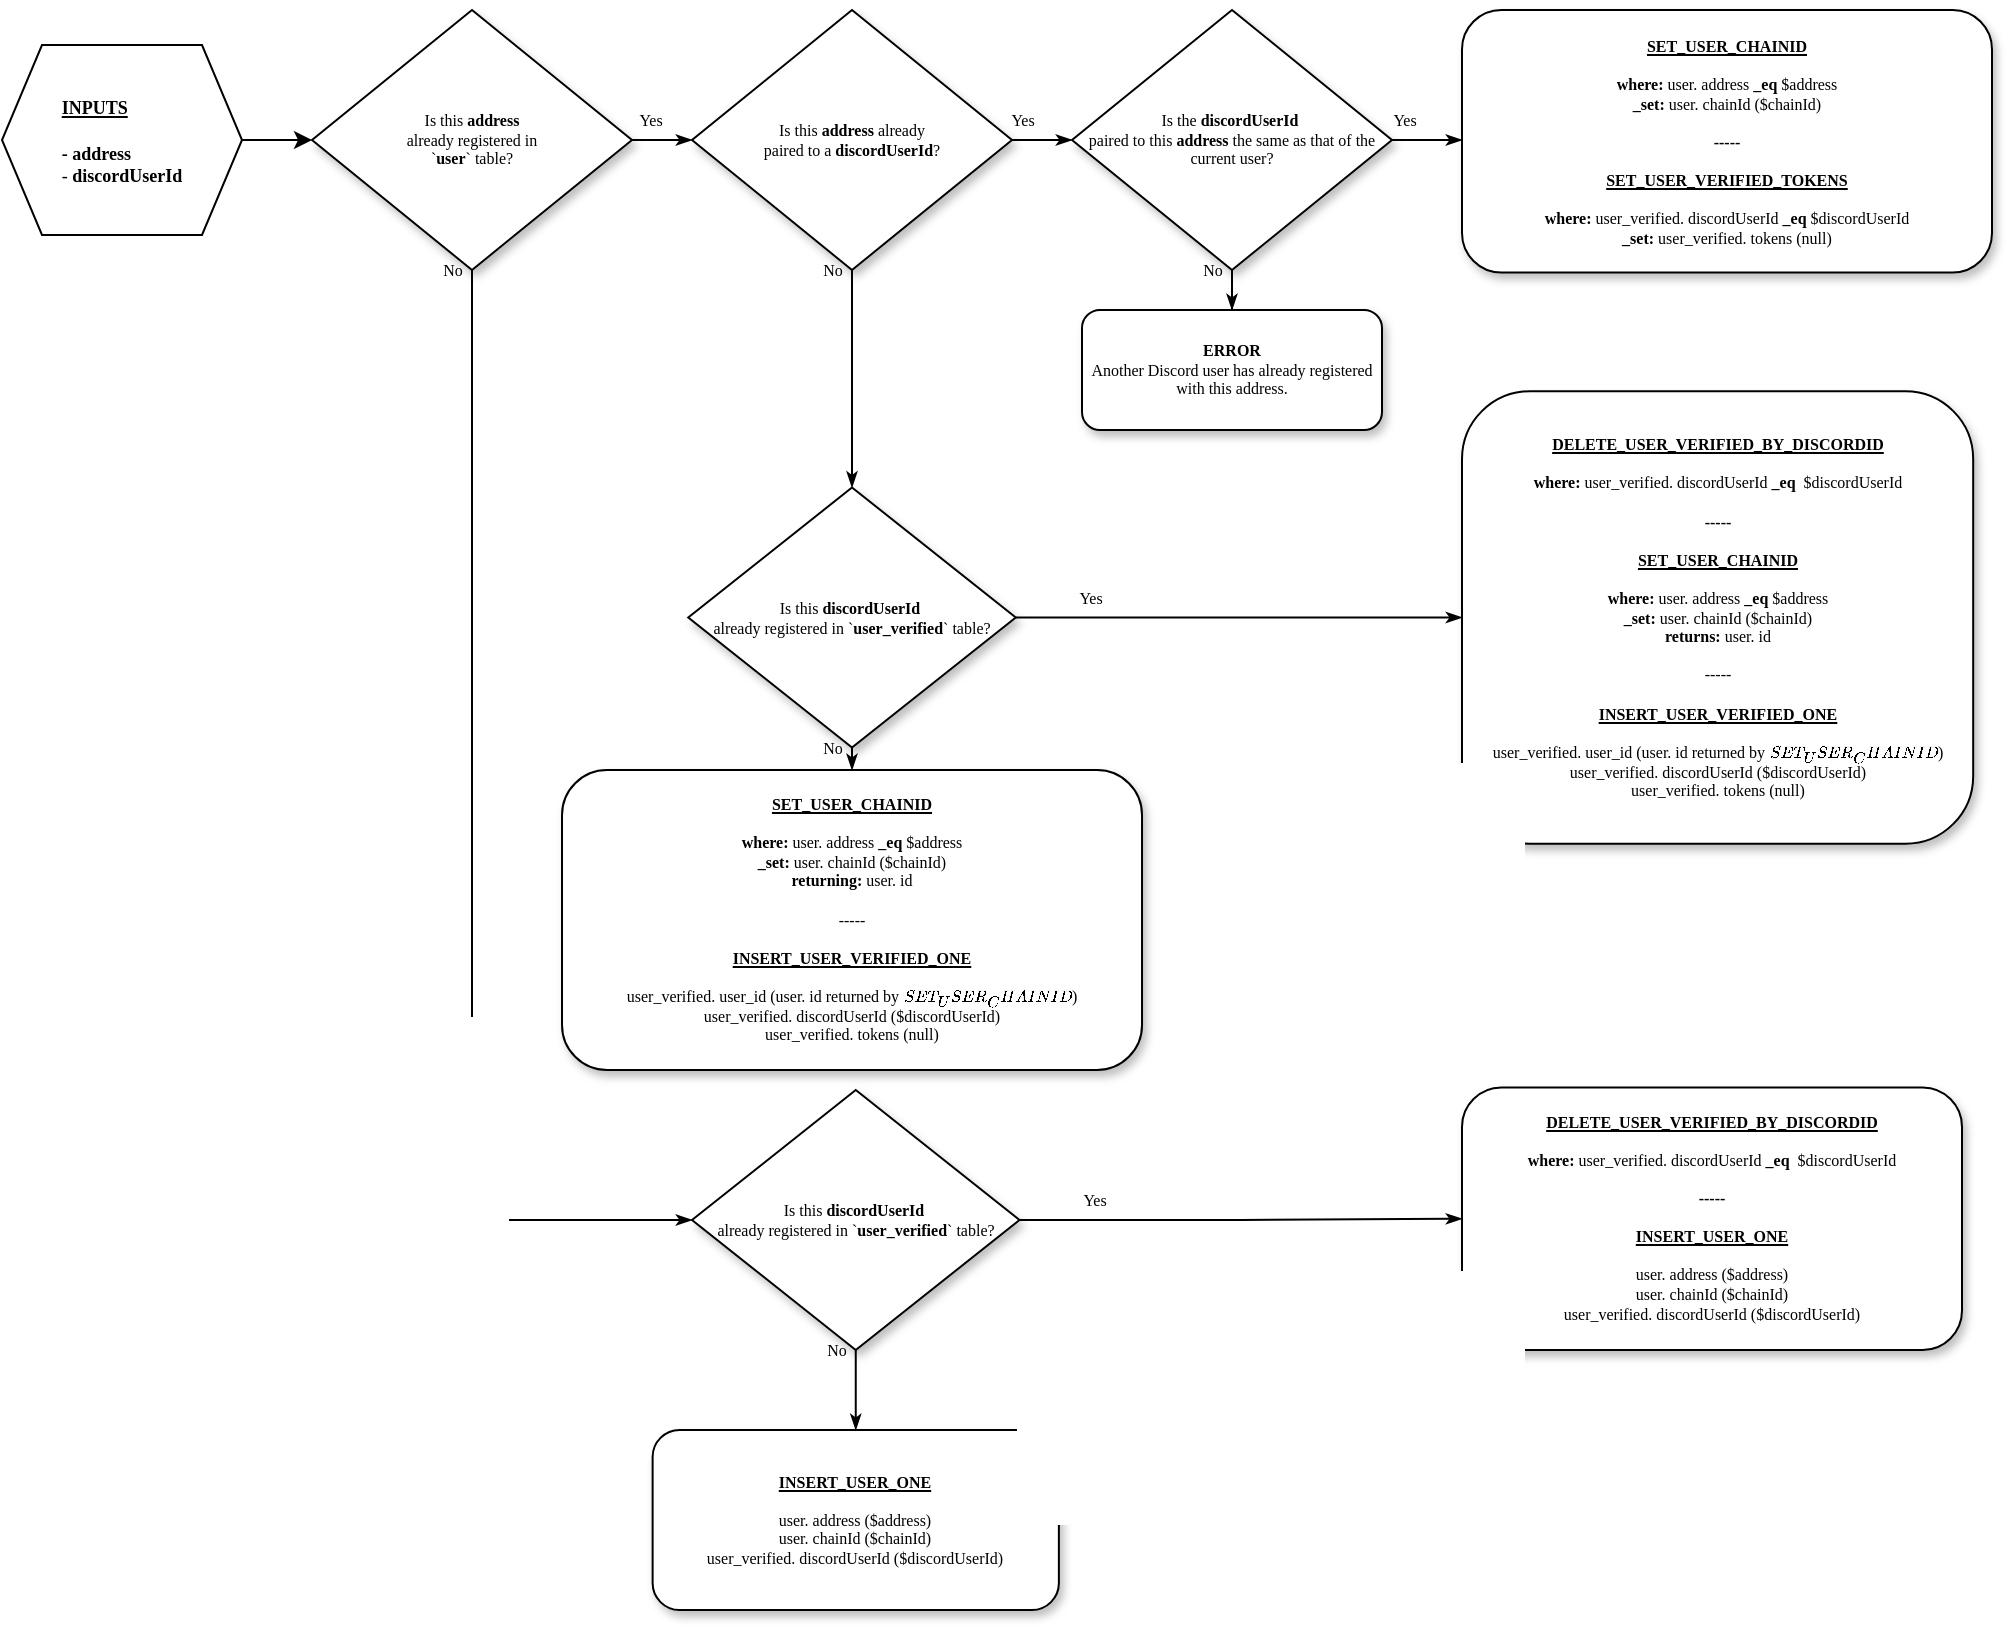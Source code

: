 <mxfile version="17.2.5" type="device"><diagram name="Page-1" id="edf60f1a-56cd-e834-aa8a-f176f3a09ee4"><mxGraphModel dx="1422" dy="786" grid="1" gridSize="10" guides="1" tooltips="1" connect="1" arrows="1" fold="1" page="1" pageScale="1" pageWidth="1100" pageHeight="850" background="none" math="0" shadow="0"><root><mxCell id="0"/><mxCell id="1" parent="0"/><mxCell id="60e70716793133e9-34" value="Yes" style="edgeStyle=orthogonalEdgeStyle;rounded=0;html=1;labelBackgroundColor=none;startSize=5;endArrow=classicThin;endFill=1;endSize=5;jettySize=auto;orthogonalLoop=1;strokeWidth=1;fontFamily=Verdana;fontSize=8;entryX=0;entryY=0.5;entryDx=0;entryDy=0;" parent="1" source="60e70716793133e9-7" target="UCPJYD0rnK1MXC75zk7A-6" edge="1"><mxGeometry x="-0.667" y="10" relative="1" as="geometry"><mxPoint as="offset"/><mxPoint x="365" y="80" as="targetPoint"/></mxGeometry></mxCell><mxCell id="60e70716793133e9-7" value="Is this&amp;nbsp;&lt;b&gt;address&lt;/b&gt;&lt;br&gt;already registered in &lt;br&gt;`&lt;b&gt;user&lt;/b&gt;` table?" style="rhombus;whiteSpace=wrap;html=1;rounded=0;shadow=1;labelBackgroundColor=none;strokeWidth=1;fontFamily=Verdana;fontSize=8;align=center;" parent="1" vertex="1"><mxGeometry x="175" y="10" width="160" height="130" as="geometry"/></mxCell><mxCell id="UCPJYD0rnK1MXC75zk7A-5" value="Is this&amp;nbsp;&lt;b&gt;discordUserId&lt;/b&gt;&amp;nbsp;&lt;br&gt;already registered in `&lt;b&gt;user_verified&lt;/b&gt;` table?" style="rhombus;whiteSpace=wrap;html=1;rounded=0;shadow=1;labelBackgroundColor=none;strokeWidth=1;fontFamily=Verdana;fontSize=8;align=center;" parent="1" vertex="1"><mxGeometry x="365" y="550" width="163.75" height="130" as="geometry"/></mxCell><mxCell id="UCPJYD0rnK1MXC75zk7A-6" value="Is this &lt;b&gt;address&lt;/b&gt;&amp;nbsp;already &lt;br&gt;paired to a &lt;b&gt;discordUserId&lt;/b&gt;?" style="rhombus;whiteSpace=wrap;html=1;rounded=0;shadow=1;labelBackgroundColor=none;strokeWidth=1;fontFamily=Verdana;fontSize=8;align=center;" parent="1" vertex="1"><mxGeometry x="365" y="10" width="160" height="130" as="geometry"/></mxCell><mxCell id="UCPJYD0rnK1MXC75zk7A-8" value="Yes" style="edgeStyle=orthogonalEdgeStyle;rounded=0;html=1;labelBackgroundColor=none;startSize=5;endArrow=classicThin;endFill=1;endSize=5;jettySize=auto;orthogonalLoop=1;strokeWidth=1;fontFamily=Verdana;fontSize=8;entryX=0;entryY=0.5;entryDx=0;entryDy=0;exitX=1;exitY=0.5;exitDx=0;exitDy=0;" parent="1" source="UCPJYD0rnK1MXC75zk7A-6" target="UCPJYD0rnK1MXC75zk7A-10" edge="1"><mxGeometry x="-0.667" y="10" relative="1" as="geometry"><mxPoint as="offset"/><mxPoint x="515" y="94.63" as="sourcePoint"/><mxPoint x="605" y="94.63" as="targetPoint"/></mxGeometry></mxCell><mxCell id="UCPJYD0rnK1MXC75zk7A-9" value="No" style="edgeStyle=orthogonalEdgeStyle;rounded=0;html=1;labelBackgroundColor=none;startSize=5;endArrow=classicThin;endFill=1;endSize=5;jettySize=auto;orthogonalLoop=1;strokeWidth=1;fontFamily=Verdana;fontSize=8;exitX=0.5;exitY=1;exitDx=0;exitDy=0;entryX=0.5;entryY=0;entryDx=0;entryDy=0;" parent="1" source="UCPJYD0rnK1MXC75zk7A-6" target="UCPJYD0rnK1MXC75zk7A-16" edge="1"><mxGeometry x="-1" y="-10" relative="1" as="geometry"><mxPoint x="445" y="230" as="targetPoint"/><Array as="points"/><mxPoint as="offset"/><mxPoint x="419.63" y="110" as="sourcePoint"/></mxGeometry></mxCell><mxCell id="UCPJYD0rnK1MXC75zk7A-10" value="Is the&amp;nbsp;&lt;b&gt;discordUserId&lt;/b&gt;&amp;nbsp;&lt;br&gt;paired to this &lt;b&gt;address&lt;/b&gt;&amp;nbsp;the same as that of the current user?" style="rhombus;whiteSpace=wrap;html=1;rounded=0;shadow=1;labelBackgroundColor=none;strokeWidth=1;fontFamily=Verdana;fontSize=8;align=center;" parent="1" vertex="1"><mxGeometry x="555" y="10" width="160" height="130" as="geometry"/></mxCell><mxCell id="UCPJYD0rnK1MXC75zk7A-11" value="Yes" style="edgeStyle=orthogonalEdgeStyle;rounded=0;html=1;labelBackgroundColor=none;startSize=5;endArrow=classicThin;endFill=1;endSize=5;jettySize=auto;orthogonalLoop=1;strokeWidth=1;fontFamily=Verdana;fontSize=8;exitX=1;exitY=0.5;exitDx=0;exitDy=0;entryX=0;entryY=0.5;entryDx=0;entryDy=0;" parent="1" source="UCPJYD0rnK1MXC75zk7A-10" target="UCPJYD0rnK1MXC75zk7A-15" edge="1"><mxGeometry x="-0.667" y="10" relative="1" as="geometry"><mxPoint as="offset"/><mxPoint x="785" y="160" as="sourcePoint"/><mxPoint x="685" y="95" as="targetPoint"/></mxGeometry></mxCell><mxCell id="UCPJYD0rnK1MXC75zk7A-13" value="&lt;b&gt;ERROR&lt;br&gt;&lt;/b&gt;Another Discord user has already registered with this address." style="rounded=1;whiteSpace=wrap;html=1;shadow=1;labelBackgroundColor=none;strokeWidth=1;fontFamily=Verdana;fontSize=8;align=center;" parent="1" vertex="1"><mxGeometry x="560" y="160" width="150" height="60" as="geometry"/></mxCell><mxCell id="UCPJYD0rnK1MXC75zk7A-14" value="No" style="edgeStyle=orthogonalEdgeStyle;rounded=0;html=1;labelBackgroundColor=none;startSize=5;endArrow=classicThin;endFill=1;endSize=5;jettySize=auto;orthogonalLoop=1;strokeWidth=1;fontFamily=Verdana;fontSize=8;exitX=0.5;exitY=1;exitDx=0;exitDy=0;" parent="1" source="UCPJYD0rnK1MXC75zk7A-10" target="UCPJYD0rnK1MXC75zk7A-13" edge="1"><mxGeometry x="-1" y="-10" relative="1" as="geometry"><mxPoint x="635" y="180" as="targetPoint"/><Array as="points"/><mxPoint as="offset"/><mxPoint x="635" y="160.0" as="sourcePoint"/></mxGeometry></mxCell><mxCell id="UCPJYD0rnK1MXC75zk7A-15" value="&lt;b style=&quot;font-size: 8px&quot;&gt;&lt;u&gt;SET_USER_CHAINID&lt;br&gt;&lt;/u&gt;&lt;br style=&quot;font-size: 8px&quot;&gt;where: &lt;/b&gt;user. address &lt;b style=&quot;font-size: 8px&quot;&gt;_eq&lt;/b&gt; $address&lt;br style=&quot;font-size: 8px&quot;&gt;&lt;b style=&quot;font-size: 8px&quot;&gt;_set: &lt;/b&gt;user. chainId ($chainId)&lt;br style=&quot;font-size: 8px&quot;&gt;&lt;b&gt;&lt;br&gt;-----&lt;br&gt;&lt;/b&gt;&lt;br&gt;&lt;b&gt;&lt;u&gt;SET_USER_VERIFIED_TOKENS&lt;br&gt;&lt;br&gt;&lt;/u&gt;where:&lt;/b&gt;&amp;nbsp;user_verified. discordUserId&amp;nbsp;&lt;b&gt;_eq&lt;/b&gt;&amp;nbsp;$discordUserId&lt;br&gt;&lt;b&gt;_set: &lt;/b&gt;user_verified. tokens (null)" style="rounded=1;whiteSpace=wrap;html=1;shadow=1;labelBackgroundColor=none;strokeWidth=1;fontFamily=Verdana;fontSize=8;align=center;spacing=0;" parent="1" vertex="1"><mxGeometry x="750" y="10" width="265" height="131.25" as="geometry"/></mxCell><mxCell id="UCPJYD0rnK1MXC75zk7A-16" value="Is this&amp;nbsp;&lt;b&gt;discordUserId&lt;/b&gt;&amp;nbsp;&lt;br&gt;already registered in `&lt;b&gt;user_verified&lt;/b&gt;` table?" style="rhombus;whiteSpace=wrap;html=1;rounded=0;shadow=1;labelBackgroundColor=none;strokeWidth=1;fontFamily=Verdana;fontSize=8;align=center;" parent="1" vertex="1"><mxGeometry x="363.13" y="248.75" width="163.75" height="130" as="geometry"/></mxCell><mxCell id="UCPJYD0rnK1MXC75zk7A-17" value="Yes" style="edgeStyle=orthogonalEdgeStyle;rounded=0;html=1;labelBackgroundColor=none;startSize=5;endArrow=classicThin;endFill=1;endSize=5;jettySize=auto;orthogonalLoop=1;strokeWidth=1;fontFamily=Verdana;fontSize=8;entryX=0;entryY=0.5;entryDx=0;entryDy=0;exitX=1;exitY=0.5;exitDx=0;exitDy=0;" parent="1" source="UCPJYD0rnK1MXC75zk7A-16" target="UCPJYD0rnK1MXC75zk7A-32" edge="1"><mxGeometry x="-0.667" y="10" relative="1" as="geometry"><mxPoint as="offset"/><mxPoint x="565.874" y="294.667" as="sourcePoint"/><mxPoint x="575" y="295.0" as="targetPoint"/></mxGeometry></mxCell><mxCell id="UCPJYD0rnK1MXC75zk7A-18" value="No" style="edgeStyle=orthogonalEdgeStyle;rounded=0;html=1;labelBackgroundColor=none;startSize=5;endArrow=classicThin;endFill=1;endSize=5;jettySize=auto;orthogonalLoop=1;strokeWidth=1;fontFamily=Verdana;fontSize=8;exitX=0.5;exitY=1;exitDx=0;exitDy=0;entryX=0.5;entryY=0;entryDx=0;entryDy=0;" parent="1" source="UCPJYD0rnK1MXC75zk7A-16" target="UCPJYD0rnK1MXC75zk7A-31" edge="1"><mxGeometry x="-1" y="-10" relative="1" as="geometry"><mxPoint x="447" y="400" as="targetPoint"/><Array as="points"/><mxPoint as="offset"/><mxPoint x="445.5" y="380" as="sourcePoint"/></mxGeometry></mxCell><mxCell id="UCPJYD0rnK1MXC75zk7A-20" value="Yes" style="edgeStyle=orthogonalEdgeStyle;rounded=0;html=1;labelBackgroundColor=none;startSize=5;endArrow=classicThin;endFill=1;endSize=5;jettySize=auto;orthogonalLoop=1;strokeWidth=1;fontFamily=Verdana;fontSize=8;exitX=1;exitY=0.5;exitDx=0;exitDy=0;entryX=0;entryY=0.5;entryDx=0;entryDy=0;" parent="1" source="UCPJYD0rnK1MXC75zk7A-5" target="UCPJYD0rnK1MXC75zk7A-22" edge="1"><mxGeometry x="-0.667" y="10" relative="1" as="geometry"><mxPoint as="offset"/><mxPoint x="556.88" y="674.63" as="sourcePoint"/><mxPoint x="582" y="615" as="targetPoint"/></mxGeometry></mxCell><mxCell id="UCPJYD0rnK1MXC75zk7A-22" value="&lt;b&gt;&lt;u&gt;DELETE_USER_VERIFIED_BY_DISCORDID&lt;br&gt;&lt;/u&gt;&lt;br&gt;where:&lt;/b&gt;&amp;nbsp;user_verified. discordUserId&amp;nbsp;&lt;b&gt;_eq&amp;nbsp;&amp;nbsp;&lt;/b&gt;$discordUserId&lt;br&gt;&lt;br&gt;&lt;b&gt;-----&lt;br&gt;&lt;br&gt;&lt;/b&gt;&lt;b&gt;&lt;u&gt;INSERT_USER_ONE&lt;br&gt;&lt;/u&gt;&lt;/b&gt;&lt;br&gt;user. address ($address)&lt;br&gt;user. chainId ($chainId)&lt;br&gt;user_verified. discordUserId ($discordUserId)&lt;b&gt;&lt;br&gt;&lt;/b&gt;" style="rounded=1;whiteSpace=wrap;html=1;shadow=1;labelBackgroundColor=none;strokeWidth=1;fontFamily=Verdana;fontSize=8;align=center;" parent="1" vertex="1"><mxGeometry x="750" y="548.75" width="250" height="131.25" as="geometry"/></mxCell><mxCell id="UCPJYD0rnK1MXC75zk7A-25" value="No" style="edgeStyle=orthogonalEdgeStyle;rounded=0;html=1;labelBackgroundColor=none;startSize=5;endArrow=classicThin;endFill=1;endSize=5;jettySize=auto;orthogonalLoop=1;strokeWidth=1;fontFamily=Verdana;fontSize=8;exitX=0.5;exitY=1;exitDx=0;exitDy=0;entryX=0;entryY=0.5;entryDx=0;entryDy=0;" parent="1" source="60e70716793133e9-7" target="UCPJYD0rnK1MXC75zk7A-5" edge="1"><mxGeometry x="-1" y="-10" relative="1" as="geometry"><mxPoint x="255" y="580" as="targetPoint"/><Array as="points"/><mxPoint as="offset"/><mxPoint x="254.63" y="180" as="sourcePoint"/></mxGeometry></mxCell><mxCell id="UCPJYD0rnK1MXC75zk7A-26" value="No" style="edgeStyle=orthogonalEdgeStyle;rounded=0;html=1;labelBackgroundColor=none;startSize=5;endArrow=classicThin;endFill=1;endSize=5;jettySize=auto;orthogonalLoop=1;strokeWidth=1;fontFamily=Verdana;fontSize=8;exitX=0.5;exitY=1;exitDx=0;exitDy=0;entryX=0.5;entryY=0;entryDx=0;entryDy=0;" parent="1" source="UCPJYD0rnK1MXC75zk7A-5" target="UCPJYD0rnK1MXC75zk7A-27" edge="1"><mxGeometry x="-1" y="-10" relative="1" as="geometry"><mxPoint x="447" y="710" as="targetPoint"/><Array as="points"/><mxPoint as="offset"/><mxPoint x="446.505" y="690" as="sourcePoint"/></mxGeometry></mxCell><mxCell id="UCPJYD0rnK1MXC75zk7A-27" value="&lt;b&gt;&lt;u&gt;INSERT_USER_ONE&lt;br&gt;&lt;/u&gt;&lt;/b&gt;&lt;br&gt;user. address ($address)&lt;br&gt;user. chainId ($chainId)&lt;br&gt;user_verified. discordUserId ($discordUserId)" style="rounded=1;whiteSpace=wrap;html=1;shadow=1;labelBackgroundColor=none;strokeWidth=1;fontFamily=Verdana;fontSize=8;align=center;" parent="1" vertex="1"><mxGeometry x="345.31" y="720" width="203.13" height="90" as="geometry"/></mxCell><mxCell id="UCPJYD0rnK1MXC75zk7A-30" style="edgeStyle=orthogonalEdgeStyle;rounded=0;orthogonalLoop=1;jettySize=auto;html=1;exitX=1;exitY=0.5;exitDx=0;exitDy=0;entryX=0;entryY=0.5;entryDx=0;entryDy=0;fontSize=10;" parent="1" source="UCPJYD0rnK1MXC75zk7A-29" target="60e70716793133e9-7" edge="1"><mxGeometry relative="1" as="geometry"/></mxCell><mxCell id="UCPJYD0rnK1MXC75zk7A-29" value="&lt;div style=&quot;text-align: justify&quot;&gt;&lt;b style=&quot;font-size: 9px&quot;&gt;&lt;u&gt;INPUTS&lt;/u&gt;&lt;/b&gt;&lt;/div&gt;&lt;div style=&quot;text-align: justify&quot;&gt;&lt;b style=&quot;font-size: 9px&quot;&gt;&lt;u&gt;&lt;br&gt;&lt;/u&gt;&lt;/b&gt;&lt;/div&gt;&lt;font style=&quot;font-size: 9px&quot;&gt;&lt;b&gt;&lt;div style=&quot;text-align: justify&quot;&gt;&lt;b&gt;- address&lt;/b&gt;&lt;/div&gt;&lt;/b&gt;&lt;div style=&quot;text-align: justify&quot;&gt;&lt;span&gt;-&amp;nbsp;&lt;/span&gt;&lt;b&gt;discordUserId&lt;/b&gt;&lt;/div&gt;&lt;/font&gt;" style="shape=hexagon;perimeter=hexagonPerimeter2;whiteSpace=wrap;html=1;fixedSize=1;fontSize=10;strokeWidth=1;fontFamily=Verdana;align=center;" parent="1" vertex="1"><mxGeometry x="20" y="27.5" width="120" height="95" as="geometry"/></mxCell><mxCell id="UCPJYD0rnK1MXC75zk7A-31" value="&lt;b&gt;&lt;u&gt;SET_USER_CHAINID&lt;br&gt;&lt;/u&gt;&lt;br&gt;where:&amp;nbsp;&lt;/b&gt;user. address&amp;nbsp;&lt;b&gt;_eq&lt;/b&gt;&amp;nbsp;$address&lt;br&gt;&lt;b&gt;_set:&amp;nbsp;&lt;/b&gt;user. chainId ($chainId)&lt;br&gt;&lt;b&gt;returning:&lt;/b&gt;&amp;nbsp;user. id&lt;br&gt;&lt;br&gt;-----&lt;br&gt;&lt;br&gt;&lt;u style=&quot;font-weight: bold&quot;&gt;INSERT_USER_VERIFIED_ONE&lt;/u&gt;&lt;br&gt;&lt;br&gt;user_verified. user_id (user. id returned by `SET_USER_CHAINID`)&lt;br&gt;user_verified. discordUserId ($discordUserId)&lt;br&gt;user_verified. tokens (null)" style="rounded=1;whiteSpace=wrap;html=1;shadow=1;labelBackgroundColor=none;strokeWidth=1;fontFamily=Verdana;fontSize=8;align=center;" parent="1" vertex="1"><mxGeometry x="300.01" y="390" width="290" height="150" as="geometry"/></mxCell><mxCell id="UCPJYD0rnK1MXC75zk7A-32" value="&lt;b&gt;&lt;u&gt;DELETE_USER_VERIFIED_BY_DISCORDID&lt;br&gt;&lt;/u&gt;&lt;br&gt;where:&lt;/b&gt;&amp;nbsp;user_verified. discordUserId&amp;nbsp;&lt;b&gt;_eq&amp;nbsp;&amp;nbsp;&lt;/b&gt;$discordUserId&lt;br&gt;&lt;br&gt;&lt;b&gt;-----&lt;/b&gt;&lt;br&gt;&lt;br&gt;&lt;b&gt;&lt;u&gt;SET_USER_CHAINID&lt;br&gt;&lt;/u&gt;&lt;br&gt;where:&amp;nbsp;&lt;/b&gt;user. address&amp;nbsp;&lt;b&gt;_eq&lt;/b&gt;&amp;nbsp;$address&lt;br&gt;&lt;b&gt;_set:&amp;nbsp;&lt;/b&gt;user. chainId ($chainId)&lt;br&gt;&lt;b&gt;returns:&lt;/b&gt;&amp;nbsp;user. id&lt;br&gt;&lt;br&gt;-----&lt;br&gt;&lt;br&gt;&lt;u style=&quot;font-weight: bold&quot;&gt;INSERT_USER_VERIFIED_ONE&lt;/u&gt;&lt;br&gt;&lt;br&gt;user_verified. user_id (user. id returned by `SET_USER_CHAINID`)&lt;br&gt;user_verified. discordUserId ($discordUserId)&lt;br&gt;user_verified. tokens (null)" style="rounded=1;whiteSpace=wrap;html=1;shadow=1;labelBackgroundColor=none;strokeWidth=1;fontFamily=Verdana;fontSize=8;align=center;" parent="1" vertex="1"><mxGeometry x="750" y="200.63" width="255.59" height="226.25" as="geometry"/></mxCell></root></mxGraphModel></diagram></mxfile>
